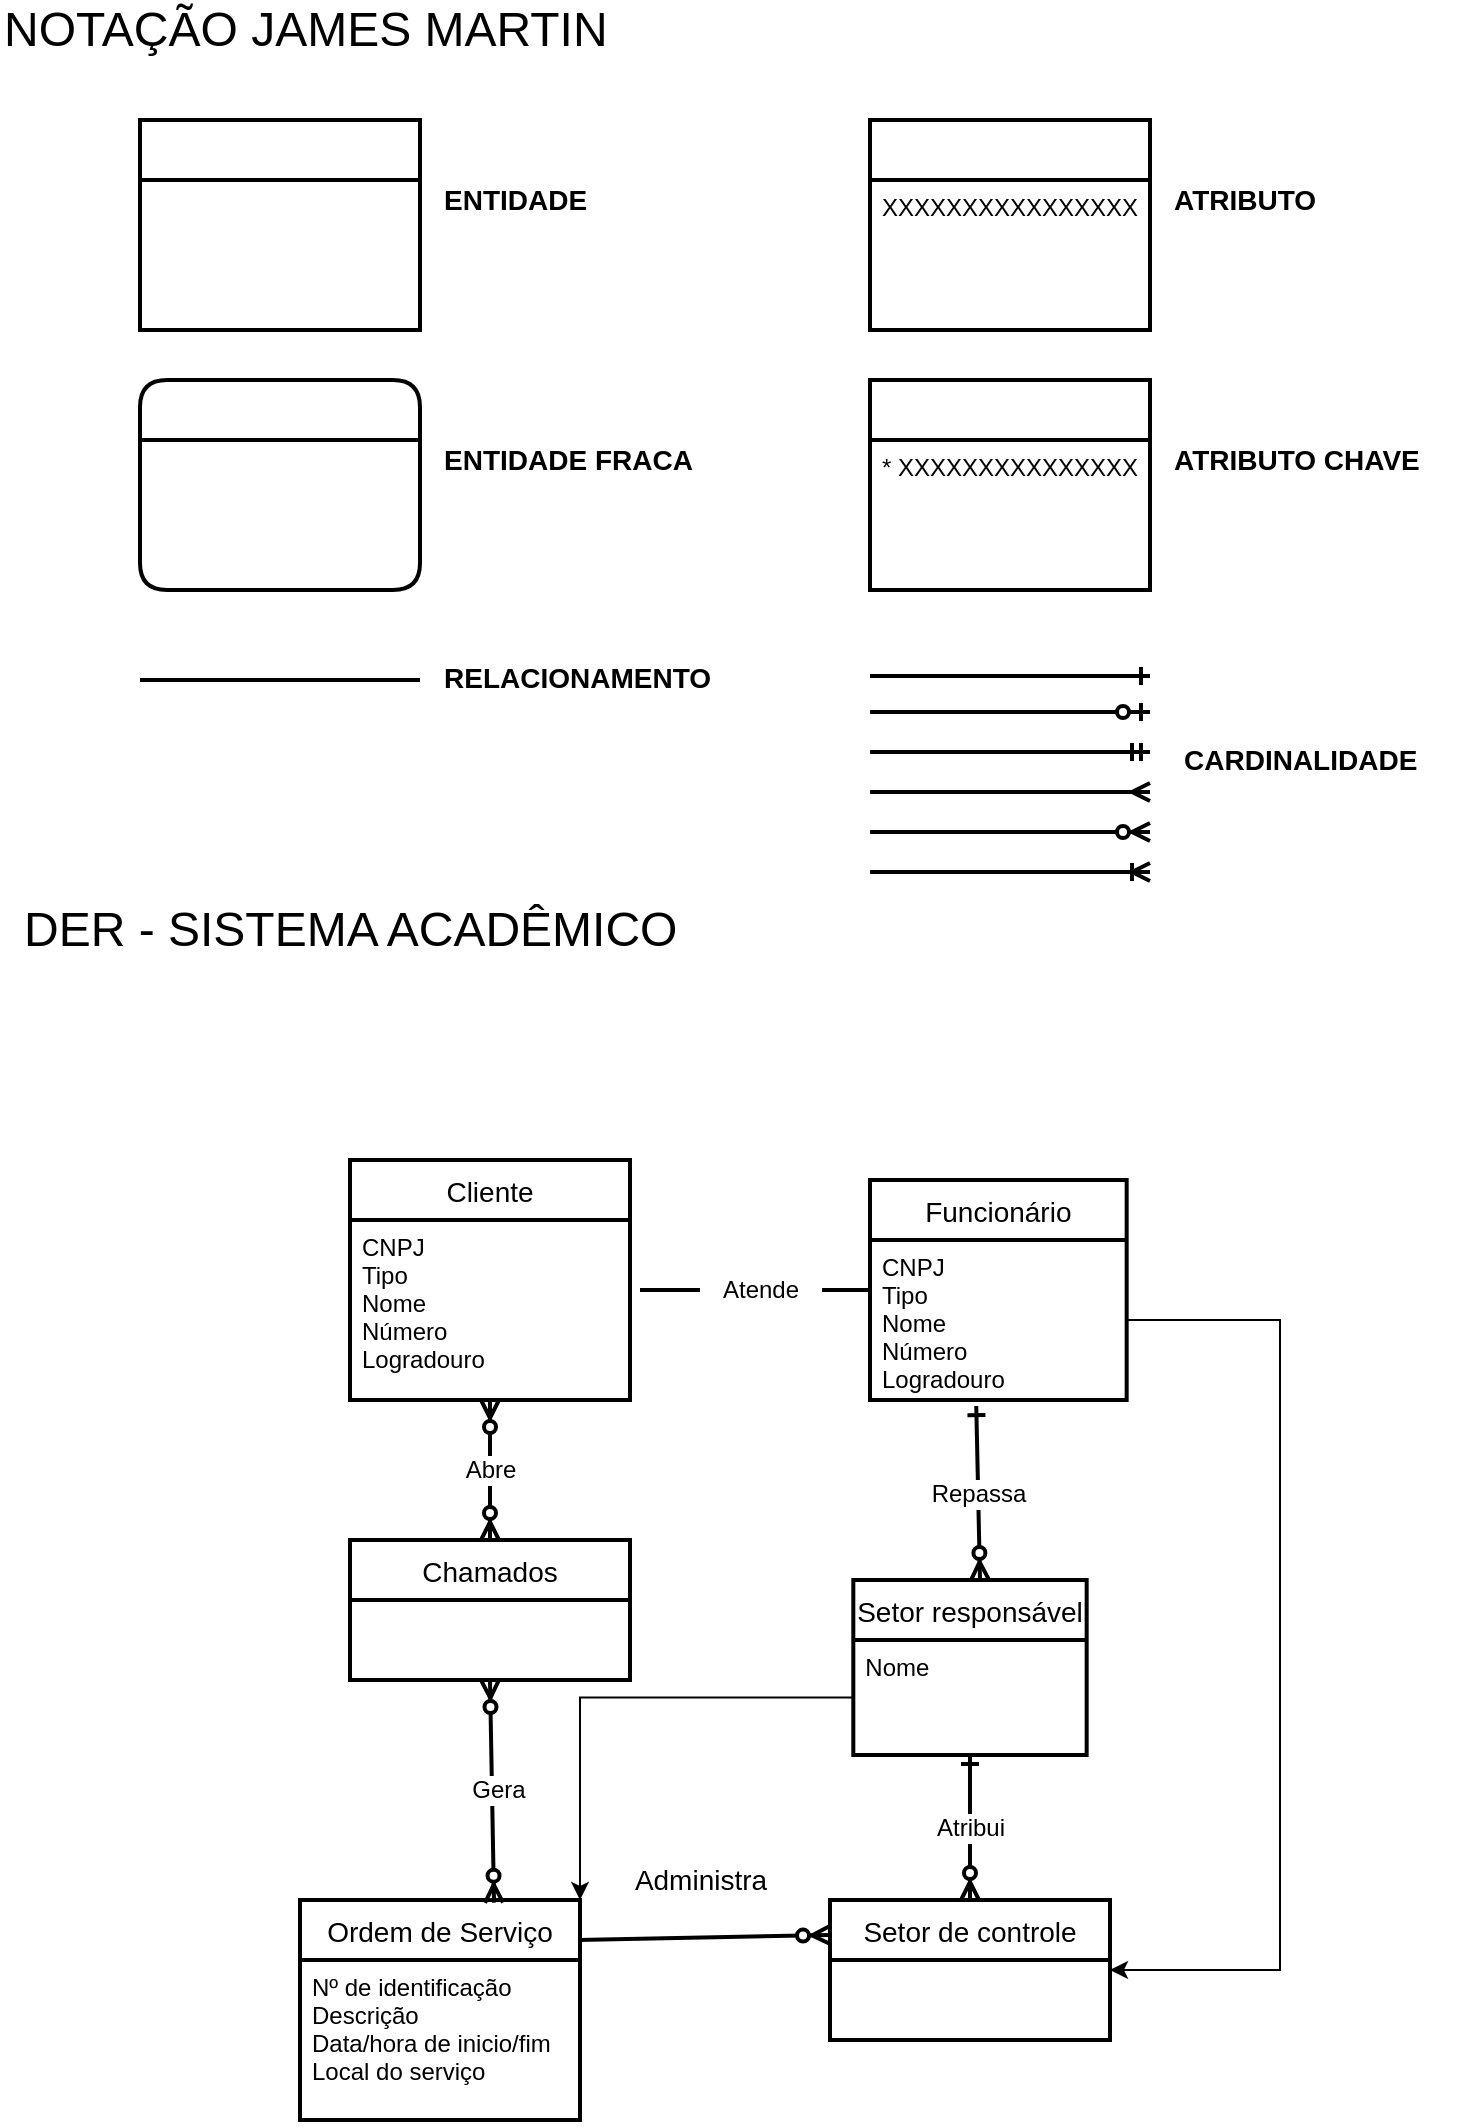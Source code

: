 <mxfile version="20.3.6" type="github">
  <diagram id="R2lEEEUBdFMjLlhIrx00" name="Page-1">
    <mxGraphModel dx="868" dy="482" grid="1" gridSize="10" guides="1" tooltips="1" connect="1" arrows="1" fold="1" page="1" pageScale="1" pageWidth="850" pageHeight="1100" math="0" shadow="0" extFonts="Permanent Marker^https://fonts.googleapis.com/css?family=Permanent+Marker">
      <root>
        <mxCell id="0" />
        <mxCell id="1" parent="0" />
        <mxCell id="lRTCh0KjeCy6rbM3OG8G-1" value="NOTAÇÃO JAMES MARTIN" style="text;html=1;strokeColor=none;fillColor=none;align=left;verticalAlign=middle;whiteSpace=wrap;rounded=0;fontSize=24;" parent="1" vertex="1">
          <mxGeometry x="10" y="20" width="310" height="30" as="geometry" />
        </mxCell>
        <mxCell id="lRTCh0KjeCy6rbM3OG8G-2" value="DER - SISTEMA ACADÊMICO" style="text;html=1;strokeColor=none;fillColor=none;align=left;verticalAlign=middle;whiteSpace=wrap;rounded=0;fontSize=24;" parent="1" vertex="1">
          <mxGeometry x="20" y="470" width="350" height="30" as="geometry" />
        </mxCell>
        <mxCell id="lRTCh0KjeCy6rbM3OG8G-3" value="" style="swimlane;childLayout=stackLayout;horizontal=1;startSize=30;horizontalStack=0;rounded=0;fontSize=14;fontStyle=0;strokeWidth=2;resizeParent=0;resizeLast=1;shadow=0;dashed=0;align=center;aspect=fixed;" parent="1" vertex="1">
          <mxGeometry x="80" y="80" width="140" height="105" as="geometry" />
        </mxCell>
        <mxCell id="lRTCh0KjeCy6rbM3OG8G-5" value="&lt;font style=&quot;font-size: 14px;&quot;&gt;ENTIDADE&lt;/font&gt;" style="text;html=1;strokeColor=none;fillColor=none;align=left;verticalAlign=middle;whiteSpace=wrap;rounded=0;fontSize=14;fontStyle=1" parent="1" vertex="1">
          <mxGeometry x="230" y="110" width="100" height="20" as="geometry" />
        </mxCell>
        <mxCell id="lRTCh0KjeCy6rbM3OG8G-6" value="" style="swimlane;childLayout=stackLayout;horizontal=1;startSize=30;horizontalStack=0;rounded=1;fontSize=14;fontStyle=0;strokeWidth=2;resizeParent=0;resizeLast=1;shadow=0;dashed=0;align=center;aspect=fixed;" parent="1" vertex="1">
          <mxGeometry x="80" y="210" width="140" height="105" as="geometry" />
        </mxCell>
        <mxCell id="lRTCh0KjeCy6rbM3OG8G-7" value="&lt;font style=&quot;font-size: 14px&quot;&gt;ENTIDADE FRACA&lt;/font&gt;" style="text;html=1;strokeColor=none;fillColor=none;align=left;verticalAlign=middle;whiteSpace=wrap;rounded=0;fontSize=14;fontStyle=1" parent="1" vertex="1">
          <mxGeometry x="230" y="240" width="140" height="20" as="geometry" />
        </mxCell>
        <mxCell id="lRTCh0KjeCy6rbM3OG8G-8" value="" style="endArrow=none;html=1;rounded=0;strokeWidth=2;" parent="1" edge="1">
          <mxGeometry relative="1" as="geometry">
            <mxPoint x="80" y="360" as="sourcePoint" />
            <mxPoint x="220" y="360" as="targetPoint" />
          </mxGeometry>
        </mxCell>
        <mxCell id="lRTCh0KjeCy6rbM3OG8G-9" value="&lt;font style=&quot;font-size: 14px&quot;&gt;RELACIONAMENTO&lt;/font&gt;" style="text;html=1;strokeColor=none;fillColor=none;align=left;verticalAlign=middle;whiteSpace=wrap;rounded=0;fontSize=14;fontStyle=1" parent="1" vertex="1">
          <mxGeometry x="230" y="349" width="150" height="20" as="geometry" />
        </mxCell>
        <mxCell id="lRTCh0KjeCy6rbM3OG8G-13" value="" style="swimlane;childLayout=stackLayout;horizontal=1;startSize=30;horizontalStack=0;rounded=0;fontSize=14;fontStyle=0;strokeWidth=2;resizeParent=0;resizeLast=1;shadow=0;dashed=0;align=center;aspect=fixed;" parent="1" vertex="1">
          <mxGeometry x="445" y="80" width="140" height="105" as="geometry" />
        </mxCell>
        <mxCell id="lRTCh0KjeCy6rbM3OG8G-16" value="XXXXXXXXXXXXXXXX" style="text;strokeColor=none;fillColor=none;spacingLeft=4;spacingRight=4;overflow=hidden;rotatable=0;points=[[0,0.5],[1,0.5]];portConstraint=eastwest;fontSize=12;rounded=1;" parent="lRTCh0KjeCy6rbM3OG8G-13" vertex="1">
          <mxGeometry y="30" width="140" height="75" as="geometry" />
        </mxCell>
        <mxCell id="lRTCh0KjeCy6rbM3OG8G-14" value="&lt;font style=&quot;font-size: 14px&quot;&gt;ATRIBUTO&lt;/font&gt;" style="text;html=1;strokeColor=none;fillColor=none;align=left;verticalAlign=middle;whiteSpace=wrap;rounded=0;fontSize=14;fontStyle=1" parent="1" vertex="1">
          <mxGeometry x="595" y="110" width="100" height="20" as="geometry" />
        </mxCell>
        <mxCell id="lRTCh0KjeCy6rbM3OG8G-17" value="" style="swimlane;childLayout=stackLayout;horizontal=1;startSize=30;horizontalStack=0;rounded=0;fontSize=14;fontStyle=0;strokeWidth=2;resizeParent=0;resizeLast=1;shadow=0;dashed=0;align=center;aspect=fixed;" parent="1" vertex="1">
          <mxGeometry x="445" y="210" width="140" height="105" as="geometry" />
        </mxCell>
        <mxCell id="lRTCh0KjeCy6rbM3OG8G-18" value="* XXXXXXXXXXXXXXX" style="text;strokeColor=none;fillColor=none;spacingLeft=4;spacingRight=4;overflow=hidden;rotatable=0;points=[[0,0.5],[1,0.5]];portConstraint=eastwest;fontSize=12;rounded=1;" parent="lRTCh0KjeCy6rbM3OG8G-17" vertex="1">
          <mxGeometry y="30" width="140" height="75" as="geometry" />
        </mxCell>
        <mxCell id="lRTCh0KjeCy6rbM3OG8G-19" value="&lt;font style=&quot;font-size: 14px&quot;&gt;ATRIBUTO CHAVE&lt;/font&gt;" style="text;html=1;strokeColor=none;fillColor=none;align=left;verticalAlign=middle;whiteSpace=wrap;rounded=0;fontSize=14;fontStyle=1" parent="1" vertex="1">
          <mxGeometry x="595" y="240" width="145" height="20" as="geometry" />
        </mxCell>
        <mxCell id="lRTCh0KjeCy6rbM3OG8G-21" value="" style="endArrow=ERzeroToOne;html=1;rounded=0;strokeWidth=2;endFill=1;" parent="1" edge="1">
          <mxGeometry relative="1" as="geometry">
            <mxPoint x="445" y="376" as="sourcePoint" />
            <mxPoint x="585" y="376" as="targetPoint" />
          </mxGeometry>
        </mxCell>
        <mxCell id="lRTCh0KjeCy6rbM3OG8G-22" value="" style="endArrow=ERmandOne;html=1;rounded=0;strokeWidth=2;endFill=0;" parent="1" edge="1">
          <mxGeometry relative="1" as="geometry">
            <mxPoint x="445" y="396" as="sourcePoint" />
            <mxPoint x="585" y="396" as="targetPoint" />
          </mxGeometry>
        </mxCell>
        <mxCell id="lRTCh0KjeCy6rbM3OG8G-23" value="" style="endArrow=ERmany;html=1;rounded=0;strokeWidth=2;endFill=0;" parent="1" edge="1">
          <mxGeometry relative="1" as="geometry">
            <mxPoint x="445" y="416" as="sourcePoint" />
            <mxPoint x="585" y="416" as="targetPoint" />
          </mxGeometry>
        </mxCell>
        <mxCell id="lRTCh0KjeCy6rbM3OG8G-24" value="" style="endArrow=ERzeroToMany;html=1;rounded=0;strokeWidth=2;endFill=1;" parent="1" edge="1">
          <mxGeometry relative="1" as="geometry">
            <mxPoint x="445" y="436" as="sourcePoint" />
            <mxPoint x="585" y="436" as="targetPoint" />
          </mxGeometry>
        </mxCell>
        <mxCell id="lRTCh0KjeCy6rbM3OG8G-25" value="" style="endArrow=ERoneToMany;html=1;rounded=0;strokeWidth=2;endFill=0;" parent="1" edge="1">
          <mxGeometry relative="1" as="geometry">
            <mxPoint x="445" y="456" as="sourcePoint" />
            <mxPoint x="585" y="456" as="targetPoint" />
          </mxGeometry>
        </mxCell>
        <mxCell id="lRTCh0KjeCy6rbM3OG8G-26" value="" style="endArrow=ERone;html=1;rounded=0;strokeWidth=2;endFill=0;" parent="1" edge="1">
          <mxGeometry relative="1" as="geometry">
            <mxPoint x="445" y="358" as="sourcePoint" />
            <mxPoint x="585" y="358" as="targetPoint" />
          </mxGeometry>
        </mxCell>
        <mxCell id="lRTCh0KjeCy6rbM3OG8G-27" value="&lt;font style=&quot;font-size: 14px&quot;&gt;CARDINALIDADE&lt;/font&gt;" style="text;html=1;strokeColor=none;fillColor=none;align=left;verticalAlign=middle;whiteSpace=wrap;rounded=0;fontSize=14;fontStyle=1" parent="1" vertex="1">
          <mxGeometry x="600" y="390" width="150" height="20" as="geometry" />
        </mxCell>
        <mxCell id="lRTCh0KjeCy6rbM3OG8G-28" value="Cliente" style="swimlane;childLayout=stackLayout;horizontal=1;startSize=30;horizontalStack=0;rounded=0;fontSize=14;fontStyle=0;strokeWidth=2;resizeParent=0;resizeLast=1;shadow=0;dashed=0;align=center;aspect=fixed;" parent="1" vertex="1">
          <mxGeometry x="185" y="600" width="140" height="120" as="geometry" />
        </mxCell>
        <mxCell id="lRTCh0KjeCy6rbM3OG8G-49" value="CNPJ&#xa;Tipo&#xa;Nome&#xa;Número&#xa;Logradouro" style="text;strokeColor=none;fillColor=none;spacingLeft=4;spacingRight=4;overflow=hidden;rotatable=0;points=[[0,0.5],[1,0.5]];portConstraint=eastwest;fontSize=12;rounded=1;" parent="lRTCh0KjeCy6rbM3OG8G-28" vertex="1">
          <mxGeometry y="30" width="140" height="90" as="geometry" />
        </mxCell>
        <mxCell id="lRTCh0KjeCy6rbM3OG8G-29" value="Setor responsável" style="swimlane;childLayout=stackLayout;horizontal=1;startSize=30;horizontalStack=0;rounded=0;fontSize=14;fontStyle=0;strokeWidth=2;resizeParent=0;resizeLast=1;shadow=0;dashed=0;align=center;aspect=fixed;" parent="1" vertex="1">
          <mxGeometry x="436.66" y="810" width="116.67" height="87.5" as="geometry" />
        </mxCell>
        <mxCell id="lRTCh0KjeCy6rbM3OG8G-50" value="Nome" style="text;strokeColor=none;fillColor=none;spacingLeft=4;spacingRight=4;overflow=hidden;rotatable=0;points=[[0,0.5],[1,0.5]];portConstraint=eastwest;fontSize=12;rounded=1;" parent="lRTCh0KjeCy6rbM3OG8G-29" vertex="1">
          <mxGeometry y="30" width="116.67" height="57.5" as="geometry" />
        </mxCell>
        <mxCell id="lRTCh0KjeCy6rbM3OG8G-30" value="Setor de controle" style="swimlane;childLayout=stackLayout;horizontal=1;startSize=30;horizontalStack=0;rounded=0;fontSize=14;fontStyle=0;strokeWidth=2;resizeParent=0;resizeLast=1;shadow=0;dashed=0;align=center;" parent="1" vertex="1">
          <mxGeometry x="425" y="970" width="140" height="70" as="geometry" />
        </mxCell>
        <mxCell id="lRTCh0KjeCy6rbM3OG8G-31" value="Chamados" style="swimlane;childLayout=stackLayout;horizontal=1;startSize=30;horizontalStack=0;rounded=0;fontSize=14;fontStyle=0;strokeWidth=2;resizeParent=0;resizeLast=1;shadow=0;dashed=0;align=center;" parent="1" vertex="1">
          <mxGeometry x="185" y="790" width="140" height="70" as="geometry" />
        </mxCell>
        <mxCell id="lRTCh0KjeCy6rbM3OG8G-32" value="Abre" style="fontSize=12;html=1;endArrow=ERzeroToMany;endFill=1;startArrow=ERzeroToMany;strokeWidth=2;entryX=0.5;entryY=1;entryDx=0;entryDy=0;exitX=0.5;exitY=0;exitDx=0;exitDy=0;" parent="1" source="lRTCh0KjeCy6rbM3OG8G-31" target="lRTCh0KjeCy6rbM3OG8G-28" edge="1">
          <mxGeometry width="100" height="100" relative="1" as="geometry">
            <mxPoint x="370" y="840" as="sourcePoint" />
            <mxPoint x="470" y="740" as="targetPoint" />
          </mxGeometry>
        </mxCell>
        <mxCell id="lRTCh0KjeCy6rbM3OG8G-36" value="Atribui" style="fontSize=12;html=1;endArrow=ERzeroToMany;endFill=1;strokeWidth=2;exitX=0.5;exitY=1;exitDx=0;exitDy=0;entryX=0.5;entryY=0;entryDx=0;entryDy=0;startArrow=ERone;startFill=0;" parent="1" source="lRTCh0KjeCy6rbM3OG8G-29" target="lRTCh0KjeCy6rbM3OG8G-30" edge="1">
          <mxGeometry width="100" height="100" relative="1" as="geometry">
            <mxPoint x="710" y="830" as="sourcePoint" />
            <mxPoint x="810" y="730" as="targetPoint" />
          </mxGeometry>
        </mxCell>
        <mxCell id="lRTCh0KjeCy6rbM3OG8G-37" value="Ordem de Serviço" style="swimlane;childLayout=stackLayout;horizontal=1;startSize=30;horizontalStack=0;rounded=0;fontSize=14;fontStyle=0;strokeWidth=2;resizeParent=0;resizeLast=1;shadow=0;dashed=0;align=center;" parent="1" vertex="1">
          <mxGeometry x="160" y="970" width="140" height="110" as="geometry" />
        </mxCell>
        <mxCell id="lRTCh0KjeCy6rbM3OG8G-42" value="Nº de identificação&#xa;Descrição&#xa;Data/hora de inicio/fim&#xa;Local do serviço" style="text;strokeColor=none;fillColor=none;spacingLeft=4;spacingRight=4;overflow=hidden;rotatable=0;points=[[0,0.5],[1,0.5]];portConstraint=eastwest;fontSize=12;rounded=1;" parent="lRTCh0KjeCy6rbM3OG8G-37" vertex="1">
          <mxGeometry y="30" width="140" height="80" as="geometry" />
        </mxCell>
        <mxCell id="6kZbckSRS-zdu-l3rblA-3" value="Gera" style="fontSize=12;html=1;endArrow=ERzeroToMany;endFill=1;startArrow=ERzeroToMany;strokeWidth=2;exitX=0.693;exitY=0.012;exitDx=0;exitDy=0;exitPerimeter=0;entryX=0.5;entryY=1;entryDx=0;entryDy=0;" edge="1" parent="1" source="lRTCh0KjeCy6rbM3OG8G-37" target="lRTCh0KjeCy6rbM3OG8G-31">
          <mxGeometry x="0.016" y="-3" width="100" height="100" relative="1" as="geometry">
            <mxPoint x="254.5" y="950" as="sourcePoint" />
            <mxPoint x="257" y="900" as="targetPoint" />
            <mxPoint as="offset" />
          </mxGeometry>
        </mxCell>
        <mxCell id="6kZbckSRS-zdu-l3rblA-6" value="" style="endArrow=ERzeroToMany;html=1;rounded=0;strokeWidth=2;endFill=1;exitX=0.993;exitY=0.182;exitDx=0;exitDy=0;exitPerimeter=0;entryX=0;entryY=0.25;entryDx=0;entryDy=0;" edge="1" parent="1" source="lRTCh0KjeCy6rbM3OG8G-37" target="lRTCh0KjeCy6rbM3OG8G-30">
          <mxGeometry relative="1" as="geometry">
            <mxPoint x="300" y="1040" as="sourcePoint" />
            <mxPoint x="440" y="1040" as="targetPoint" />
          </mxGeometry>
        </mxCell>
        <mxCell id="6kZbckSRS-zdu-l3rblA-7" value="Administra" style="edgeLabel;html=1;align=center;verticalAlign=middle;resizable=0;points=[];fontSize=14;" vertex="1" connectable="0" parent="1">
          <mxGeometry x="360" y="960" as="geometry" />
        </mxCell>
        <mxCell id="6kZbckSRS-zdu-l3rblA-11" value="Repassa" style="fontSize=12;html=1;endArrow=ERzeroToMany;endFill=1;strokeWidth=2;entryX=0.5;entryY=0;entryDx=0;entryDy=0;startArrow=ERone;startFill=0;exitX=0.414;exitY=1.038;exitDx=0;exitDy=0;exitPerimeter=0;" edge="1" parent="1" source="6kZbckSRS-zdu-l3rblA-13">
          <mxGeometry width="100" height="100" relative="1" as="geometry">
            <mxPoint x="500" y="730" as="sourcePoint" />
            <mxPoint x="500" y="810" as="targetPoint" />
          </mxGeometry>
        </mxCell>
        <mxCell id="6kZbckSRS-zdu-l3rblA-12" value="Funcionário" style="swimlane;childLayout=stackLayout;horizontal=1;startSize=30;horizontalStack=0;rounded=0;fontSize=14;fontStyle=0;strokeWidth=2;resizeParent=0;resizeLast=1;shadow=0;dashed=0;align=center;aspect=fixed;" vertex="1" parent="1">
          <mxGeometry x="445.0" y="610" width="128.33" height="110" as="geometry" />
        </mxCell>
        <mxCell id="6kZbckSRS-zdu-l3rblA-13" value="CNPJ&#xa;Tipo&#xa;Nome&#xa;Número&#xa;Logradouro" style="text;strokeColor=none;fillColor=none;spacingLeft=4;spacingRight=4;overflow=hidden;rotatable=0;points=[[0,0.5],[1,0.5]];portConstraint=eastwest;fontSize=12;rounded=1;" vertex="1" parent="6kZbckSRS-zdu-l3rblA-12">
          <mxGeometry y="30" width="128.33" height="80" as="geometry" />
        </mxCell>
        <mxCell id="6kZbckSRS-zdu-l3rblA-14" value="" style="endArrow=none;html=1;rounded=0;strokeWidth=2;exitX=1.017;exitY=0.5;exitDx=0;exitDy=0;exitPerimeter=0;entryX=0;entryY=0.5;entryDx=0;entryDy=0;startArrow=none;" edge="1" parent="1" source="6kZbckSRS-zdu-l3rblA-15" target="6kZbckSRS-zdu-l3rblA-12">
          <mxGeometry relative="1" as="geometry">
            <mxPoint x="305" y="670" as="sourcePoint" />
            <mxPoint x="445" y="670" as="targetPoint" />
          </mxGeometry>
        </mxCell>
        <mxCell id="6kZbckSRS-zdu-l3rblA-15" value="Atende" style="text;html=1;align=center;verticalAlign=middle;resizable=0;points=[];autosize=1;strokeColor=none;fillColor=none;" vertex="1" parent="1">
          <mxGeometry x="360" y="650" width="60" height="30" as="geometry" />
        </mxCell>
        <mxCell id="6kZbckSRS-zdu-l3rblA-16" value="" style="endArrow=none;html=1;rounded=0;strokeWidth=2;" edge="1" parent="1" target="6kZbckSRS-zdu-l3rblA-15">
          <mxGeometry relative="1" as="geometry">
            <mxPoint x="330" y="665" as="sourcePoint" />
            <mxPoint x="370" y="663" as="targetPoint" />
          </mxGeometry>
        </mxCell>
        <mxCell id="6kZbckSRS-zdu-l3rblA-21" style="edgeStyle=orthogonalEdgeStyle;rounded=0;orthogonalLoop=1;jettySize=auto;html=1;entryX=1;entryY=0;entryDx=0;entryDy=0;" edge="1" parent="1" source="lRTCh0KjeCy6rbM3OG8G-50" target="lRTCh0KjeCy6rbM3OG8G-37">
          <mxGeometry relative="1" as="geometry" />
        </mxCell>
        <mxCell id="6kZbckSRS-zdu-l3rblA-22" style="edgeStyle=orthogonalEdgeStyle;rounded=0;orthogonalLoop=1;jettySize=auto;html=1;entryX=1;entryY=0.5;entryDx=0;entryDy=0;" edge="1" parent="1" source="6kZbckSRS-zdu-l3rblA-13" target="lRTCh0KjeCy6rbM3OG8G-30">
          <mxGeometry relative="1" as="geometry">
            <Array as="points">
              <mxPoint x="650" y="680" />
              <mxPoint x="650" y="1005" />
            </Array>
          </mxGeometry>
        </mxCell>
      </root>
    </mxGraphModel>
  </diagram>
</mxfile>
